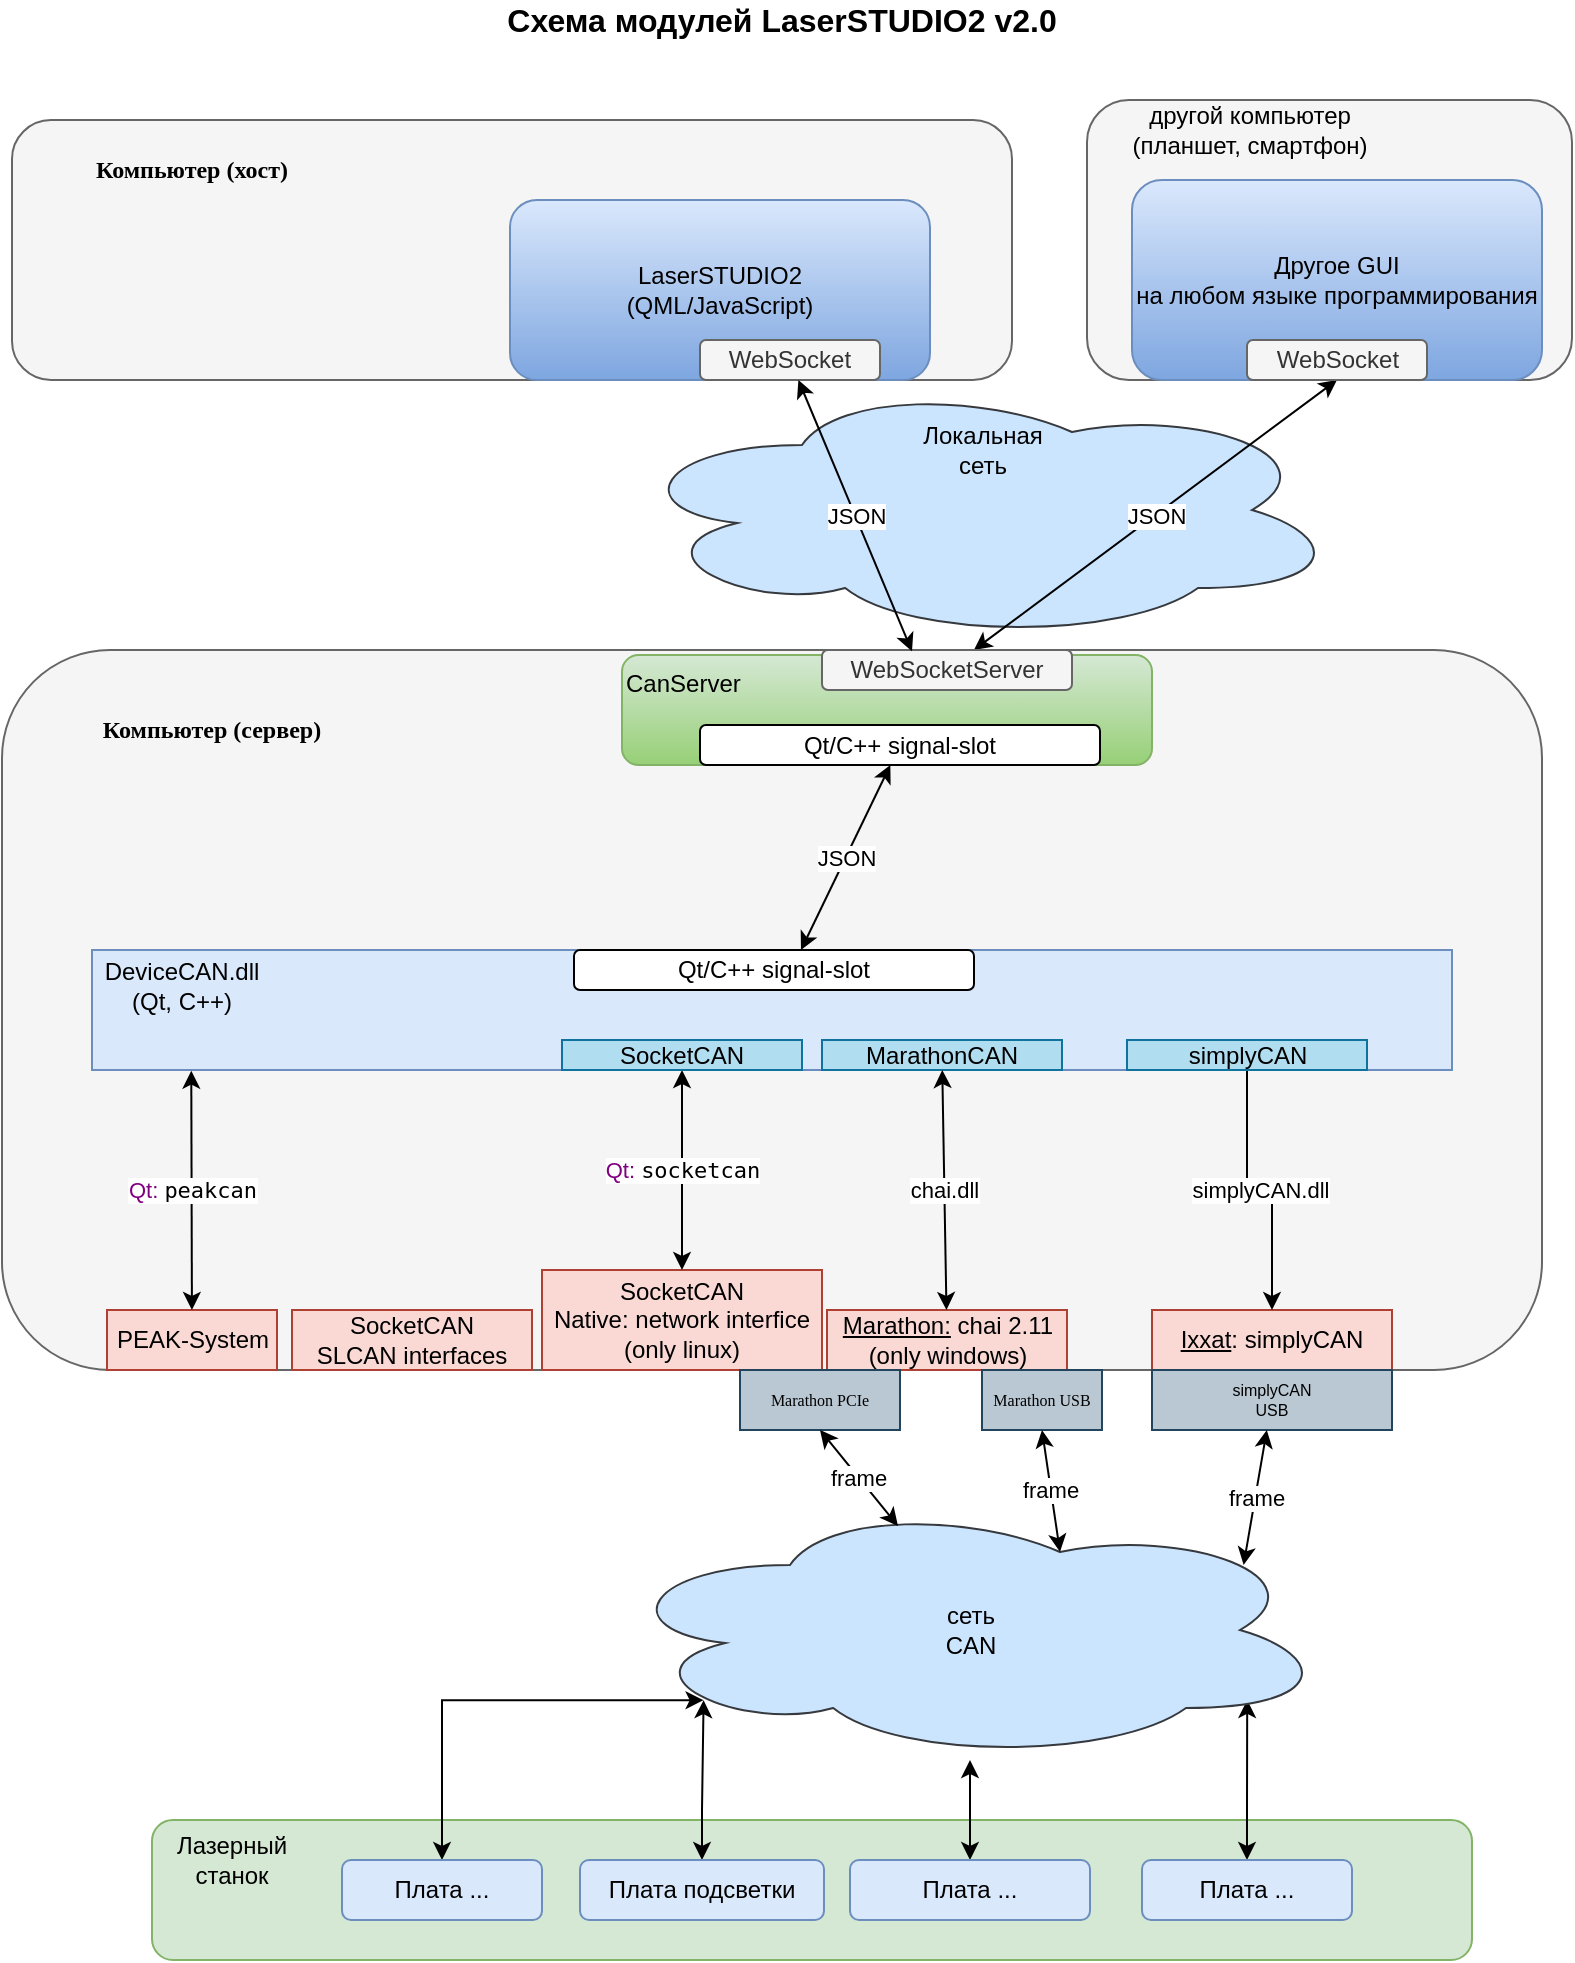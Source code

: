 <mxfile version="15.3.8" type="github">
  <diagram id="FXUG7Rp8BgYKLSqA1spy" name="Page-1">
    <mxGraphModel dx="900" dy="509" grid="1" gridSize="10" guides="1" tooltips="1" connect="1" arrows="1" fold="1" page="1" pageScale="1" pageWidth="850" pageHeight="1100" math="0" shadow="0">
      <root>
        <mxCell id="0" />
        <mxCell id="1" parent="0" />
        <mxCell id="dRSRHBs3QUqfo48hZalt-19" value="" style="rounded=1;whiteSpace=wrap;html=1;fillColor=#f5f5f5;strokeColor=#666666;fontColor=#333333;" vertex="1" parent="1">
          <mxGeometry x="557.5" y="90" width="242.5" height="140" as="geometry" />
        </mxCell>
        <mxCell id="dRSRHBs3QUqfo48hZalt-9" value="" style="ellipse;shape=cloud;whiteSpace=wrap;html=1;align=center;verticalAlign=top;fillColor=#cce5ff;strokeColor=#36393d;" vertex="1" parent="1">
          <mxGeometry x="325" y="230" width="360" height="130" as="geometry" />
        </mxCell>
        <mxCell id="dRSRHBs3QUqfo48hZalt-1" value="" style="rounded=1;whiteSpace=wrap;html=1;fillColor=#f5f5f5;strokeColor=#666666;fontColor=#333333;" vertex="1" parent="1">
          <mxGeometry x="15" y="365" width="770" height="360" as="geometry" />
        </mxCell>
        <mxCell id="GN5iy7HzoKI8bPFCEEdY-2" value="" style="rounded=1;whiteSpace=wrap;html=1;fillColor=#d5e8d4;strokeColor=#82b366;" parent="1" vertex="1">
          <mxGeometry x="90" y="950" width="660" height="70" as="geometry" />
        </mxCell>
        <mxCell id="dRSRHBs3QUqfo48hZalt-16" style="edgeStyle=orthogonalEdgeStyle;rounded=0;orthogonalLoop=1;jettySize=auto;html=1;entryX=0.13;entryY=0.77;entryDx=0;entryDy=0;entryPerimeter=0;startArrow=classic;startFill=1;" edge="1" parent="1" source="GN5iy7HzoKI8bPFCEEdY-3" target="dRSRHBs3QUqfo48hZalt-13">
          <mxGeometry relative="1" as="geometry" />
        </mxCell>
        <mxCell id="GN5iy7HzoKI8bPFCEEdY-3" value="Плата подсветки" style="rounded=1;whiteSpace=wrap;html=1;fillColor=#dae8fc;strokeColor=#6c8ebf;" parent="1" vertex="1">
          <mxGeometry x="304" y="970" width="122" height="30" as="geometry" />
        </mxCell>
        <mxCell id="GN5iy7HzoKI8bPFCEEdY-4" value="Лазерный станок" style="text;html=1;strokeColor=none;fillColor=none;align=center;verticalAlign=middle;whiteSpace=wrap;rounded=0;" parent="1" vertex="1">
          <mxGeometry x="95" y="960" width="70" height="20" as="geometry" />
        </mxCell>
        <mxCell id="dRSRHBs3QUqfo48hZalt-15" style="edgeStyle=orthogonalEdgeStyle;rounded=0;orthogonalLoop=1;jettySize=auto;html=1;entryX=0.13;entryY=0.77;entryDx=0;entryDy=0;entryPerimeter=0;startArrow=classic;startFill=1;" edge="1" parent="1" source="GN5iy7HzoKI8bPFCEEdY-5" target="dRSRHBs3QUqfo48hZalt-13">
          <mxGeometry relative="1" as="geometry">
            <Array as="points">
              <mxPoint x="235" y="890" />
            </Array>
          </mxGeometry>
        </mxCell>
        <mxCell id="GN5iy7HzoKI8bPFCEEdY-5" value="Плата ..." style="rounded=1;whiteSpace=wrap;html=1;fillColor=#dae8fc;strokeColor=#6c8ebf;" parent="1" vertex="1">
          <mxGeometry x="185" y="970" width="100" height="30" as="geometry" />
        </mxCell>
        <mxCell id="dRSRHBs3QUqfo48hZalt-17" style="edgeStyle=orthogonalEdgeStyle;rounded=0;orthogonalLoop=1;jettySize=auto;html=1;startArrow=classic;startFill=1;" edge="1" parent="1" source="GN5iy7HzoKI8bPFCEEdY-6" target="dRSRHBs3QUqfo48hZalt-13">
          <mxGeometry relative="1" as="geometry" />
        </mxCell>
        <mxCell id="GN5iy7HzoKI8bPFCEEdY-6" value="Плата ..." style="rounded=1;whiteSpace=wrap;html=1;fillColor=#dae8fc;strokeColor=#6c8ebf;" parent="1" vertex="1">
          <mxGeometry x="439" y="970" width="120" height="30" as="geometry" />
        </mxCell>
        <mxCell id="dRSRHBs3QUqfo48hZalt-18" style="edgeStyle=orthogonalEdgeStyle;rounded=0;orthogonalLoop=1;jettySize=auto;html=1;entryX=0.885;entryY=0.769;entryDx=0;entryDy=0;entryPerimeter=0;startArrow=classic;startFill=1;" edge="1" parent="1" source="GN5iy7HzoKI8bPFCEEdY-7" target="dRSRHBs3QUqfo48hZalt-13">
          <mxGeometry relative="1" as="geometry" />
        </mxCell>
        <mxCell id="GN5iy7HzoKI8bPFCEEdY-7" value="Плата ..." style="rounded=1;whiteSpace=wrap;html=1;fillColor=#dae8fc;strokeColor=#6c8ebf;" parent="1" vertex="1">
          <mxGeometry x="585" y="970" width="105" height="30" as="geometry" />
        </mxCell>
        <mxCell id="GN5iy7HzoKI8bPFCEEdY-16" value="" style="rounded=1;whiteSpace=wrap;html=1;fillColor=#f5f5f5;strokeColor=#666666;fontColor=#333333;" parent="1" vertex="1">
          <mxGeometry x="20" y="100" width="500" height="130" as="geometry" />
        </mxCell>
        <mxCell id="GN5iy7HzoKI8bPFCEEdY-17" value="&lt;font face=&quot;Verdana&quot;&gt;&lt;b&gt;Компьютер (хост)&lt;/b&gt;&lt;/font&gt;" style="text;html=1;strokeColor=none;fillColor=none;align=center;verticalAlign=middle;whiteSpace=wrap;rounded=0;" parent="1" vertex="1">
          <mxGeometry x="30" y="100" width="160" height="50" as="geometry" />
        </mxCell>
        <mxCell id="GN5iy7HzoKI8bPFCEEdY-19" value="&lt;div style=&quot;font-size: 16px&quot;&gt;Схема модулей LaserSTUDIO2 v2.0&lt;/div&gt;" style="text;html=1;strokeColor=none;fillColor=none;align=center;verticalAlign=middle;whiteSpace=wrap;rounded=0;fontStyle=1" parent="1" vertex="1">
          <mxGeometry x="175" y="40" width="460" height="20" as="geometry" />
        </mxCell>
        <mxCell id="GN5iy7HzoKI8bPFCEEdY-21" value="&lt;u&gt;Marathon:&lt;/u&gt; chai 2.11&lt;br&gt;(only windows)" style="rounded=0;whiteSpace=wrap;html=1;fillColor=#fad9d5;strokeColor=#ae4132;" parent="1" vertex="1">
          <mxGeometry x="427.5" y="695" width="120" height="30" as="geometry" />
        </mxCell>
        <mxCell id="GN5iy7HzoKI8bPFCEEdY-22" value="SocketCAN&lt;br&gt;Native: network interfice&lt;br&gt;(only linux)&lt;br&gt;" style="rounded=0;whiteSpace=wrap;html=1;fillColor=#fad9d5;strokeColor=#ae4132;" parent="1" vertex="1">
          <mxGeometry x="285" y="675" width="140" height="50" as="geometry" />
        </mxCell>
        <mxCell id="GN5iy7HzoKI8bPFCEEdY-24" value="&lt;u&gt;Ixxat&lt;/u&gt;: simplyCAN" style="rounded=0;whiteSpace=wrap;html=1;fillColor=#fad9d5;strokeColor=#ae4132;" parent="1" vertex="1">
          <mxGeometry x="590" y="695" width="120" height="30" as="geometry" />
        </mxCell>
        <mxCell id="GN5iy7HzoKI8bPFCEEdY-26" value="SocketCAN&lt;br&gt;SLCAN interfaces" style="rounded=0;whiteSpace=wrap;html=1;fillColor=#fad9d5;strokeColor=#ae4132;" parent="1" vertex="1">
          <mxGeometry x="160" y="695" width="120" height="30" as="geometry" />
        </mxCell>
        <mxCell id="GN5iy7HzoKI8bPFCEEdY-31" value="&lt;p style=&quot;font-size: 8px&quot;&gt;&lt;font style=&quot;font-size: 8px&quot; face=&quot;Verdana&quot;&gt;Marathon USB&lt;/font&gt;&lt;/p&gt;" style="rounded=0;whiteSpace=wrap;html=1;fillColor=#bac8d3;strokeColor=#23445d;" parent="1" vertex="1">
          <mxGeometry x="505" y="725" width="60" height="30" as="geometry" />
        </mxCell>
        <mxCell id="GN5iy7HzoKI8bPFCEEdY-34" value="&lt;p style=&quot;font-size: 8px&quot;&gt;simplyCAN&lt;br&gt;USB&lt;br&gt;&lt;/p&gt;" style="rounded=0;whiteSpace=wrap;html=1;fillColor=#bac8d3;strokeColor=#23445d;" parent="1" vertex="1">
          <mxGeometry x="590" y="725" width="120" height="30" as="geometry" />
        </mxCell>
        <mxCell id="GN5iy7HzoKI8bPFCEEdY-35" value="&lt;p style=&quot;font-size: 8px&quot;&gt;&lt;font style=&quot;font-size: 8px&quot; face=&quot;Verdana&quot;&gt;Marathon PCIe&lt;/font&gt;&lt;/p&gt;" style="rounded=0;whiteSpace=wrap;html=1;fillColor=#bac8d3;strokeColor=#23445d;" parent="1" vertex="1">
          <mxGeometry x="384" y="725" width="80" height="30" as="geometry" />
        </mxCell>
        <mxCell id="GN5iy7HzoKI8bPFCEEdY-37" value="" style="rounded=0;whiteSpace=wrap;html=1;fillColor=#dae8fc;strokeColor=#6c8ebf;" parent="1" vertex="1">
          <mxGeometry x="60" y="515" width="680" height="60" as="geometry" />
        </mxCell>
        <mxCell id="GN5iy7HzoKI8bPFCEEdY-25" value="MarathonCAN" style="rounded=0;whiteSpace=wrap;html=1;fillColor=#b1ddf0;strokeColor=#10739e;" parent="1" vertex="1">
          <mxGeometry x="425" y="560" width="120" height="15" as="geometry" />
        </mxCell>
        <mxCell id="dRSRHBs3QUqfo48hZalt-8" value="simplyCAN.dll" style="edgeStyle=orthogonalEdgeStyle;rounded=0;orthogonalLoop=1;jettySize=auto;html=1;" edge="1" parent="1" source="GN5iy7HzoKI8bPFCEEdY-27" target="GN5iy7HzoKI8bPFCEEdY-24">
          <mxGeometry relative="1" as="geometry" />
        </mxCell>
        <mxCell id="GN5iy7HzoKI8bPFCEEdY-27" value="simplyCAN" style="rounded=0;whiteSpace=wrap;html=1;fillColor=#b1ddf0;strokeColor=#10739e;" parent="1" vertex="1">
          <mxGeometry x="577.5" y="560" width="120" height="15" as="geometry" />
        </mxCell>
        <mxCell id="GN5iy7HzoKI8bPFCEEdY-38" value="DeviceCAN.dll&lt;br&gt;(Qt, C++)" style="text;html=1;strokeColor=none;fillColor=none;align=center;verticalAlign=middle;whiteSpace=wrap;rounded=0;" parent="1" vertex="1">
          <mxGeometry x="60" y="515" width="90" height="35" as="geometry" />
        </mxCell>
        <mxCell id="GN5iy7HzoKI8bPFCEEdY-39" value="&lt;div&gt;&lt;span style=&quot;color: #800080&quot;&gt;Qt: &lt;/span&gt;&lt;code&gt;socketcan&lt;/code&gt;&lt;/div&gt;" style="endArrow=classic;startArrow=classic;html=1;exitX=0.5;exitY=0;exitDx=0;exitDy=0;" parent="1" source="GN5iy7HzoKI8bPFCEEdY-22" target="dRSRHBs3QUqfo48hZalt-7" edge="1">
          <mxGeometry width="50" height="50" relative="1" as="geometry">
            <mxPoint x="314" y="595" as="sourcePoint" />
            <mxPoint x="364" y="545" as="targetPoint" />
          </mxGeometry>
        </mxCell>
        <mxCell id="GN5iy7HzoKI8bPFCEEdY-40" value="PEAK-System" style="rounded=0;whiteSpace=wrap;html=1;fillColor=#fad9d5;strokeColor=#ae4132;" parent="1" vertex="1">
          <mxGeometry x="67.5" y="695" width="85" height="30" as="geometry" />
        </mxCell>
        <mxCell id="GN5iy7HzoKI8bPFCEEdY-41" value="chai.dll" style="endArrow=classic;startArrow=classic;html=1;" parent="1" source="GN5iy7HzoKI8bPFCEEdY-21" target="GN5iy7HzoKI8bPFCEEdY-25" edge="1">
          <mxGeometry width="50" height="50" relative="1" as="geometry">
            <mxPoint x="524" y="600" as="sourcePoint" />
            <mxPoint x="384" y="585" as="targetPoint" />
          </mxGeometry>
        </mxCell>
        <mxCell id="GN5iy7HzoKI8bPFCEEdY-45" value="&lt;div&gt;&lt;span style=&quot;color: #800080&quot;&gt;Qt: &lt;/span&gt;&lt;code&gt;peakcan&lt;/code&gt;&lt;code&gt;&lt;/code&gt;&lt;/div&gt;" style="endArrow=classic;startArrow=classic;html=1;entryX=0.073;entryY=1.006;entryDx=0;entryDy=0;entryPerimeter=0;" parent="1" source="GN5iy7HzoKI8bPFCEEdY-40" target="GN5iy7HzoKI8bPFCEEdY-37" edge="1">
          <mxGeometry width="50" height="50" relative="1" as="geometry">
            <mxPoint x="164" y="554.64" as="sourcePoint" />
            <mxPoint x="98.04" y="515" as="targetPoint" />
          </mxGeometry>
        </mxCell>
        <mxCell id="GN5iy7HzoKI8bPFCEEdY-47" value="LaserSTUDIO2&lt;br&gt;(QML/JavaScript)" style="rounded=1;whiteSpace=wrap;html=1;fillColor=#dae8fc;gradientColor=#7ea6e0;strokeColor=#6c8ebf;" parent="1" vertex="1">
          <mxGeometry x="269" y="140" width="210" height="90" as="geometry" />
        </mxCell>
        <mxCell id="GN5iy7HzoKI8bPFCEEdY-55" value="Другое GUI &lt;br&gt;на любом языке программирования" style="rounded=1;whiteSpace=wrap;html=1;fillColor=#dae8fc;gradientColor=#7ea6e0;strokeColor=#6c8ebf;" parent="1" vertex="1">
          <mxGeometry x="580" y="130" width="205" height="100" as="geometry" />
        </mxCell>
        <mxCell id="GN5iy7HzoKI8bPFCEEdY-56" value="WebSocket" style="rounded=1;whiteSpace=wrap;html=1;fillColor=#f5f5f5;strokeColor=#666666;fontColor=#333333;" parent="1" vertex="1">
          <mxGeometry x="364" y="210" width="90" height="20" as="geometry" />
        </mxCell>
        <mxCell id="GN5iy7HzoKI8bPFCEEdY-60" value="CanServer" style="rounded=1;whiteSpace=wrap;html=1;fillColor=#d5e8d4;strokeColor=#82b366;gradientColor=#97d077;align=left;horizontal=1;verticalAlign=top;" parent="1" vertex="1">
          <mxGeometry x="325" y="367.5" width="265" height="55" as="geometry" />
        </mxCell>
        <mxCell id="GN5iy7HzoKI8bPFCEEdY-61" value="JSON" style="endArrow=classic;startArrow=classic;html=1;" parent="1" source="GN5iy7HzoKI8bPFCEEdY-37" target="GN5iy7HzoKI8bPFCEEdY-58" edge="1">
          <mxGeometry width="50" height="50" relative="1" as="geometry">
            <mxPoint x="419" y="115" as="sourcePoint" />
            <mxPoint x="506.5" y="475" as="targetPoint" />
          </mxGeometry>
        </mxCell>
        <mxCell id="GN5iy7HzoKI8bPFCEEdY-62" value="JSON" style="endArrow=classic;startArrow=classic;html=1;entryX=0.5;entryY=1;entryDx=0;entryDy=0;" parent="1" target="GN5iy7HzoKI8bPFCEEdY-55" edge="1" source="dRSRHBs3QUqfo48hZalt-4">
          <mxGeometry width="50" height="50" relative="1" as="geometry">
            <mxPoint x="700" y="440" as="sourcePoint" />
            <mxPoint x="678.8" y="249.66" as="targetPoint" />
          </mxGeometry>
        </mxCell>
        <mxCell id="dRSRHBs3QUqfo48hZalt-2" value="&lt;font face=&quot;Verdana&quot;&gt;&lt;b&gt;Компьютер (сервер)&lt;/b&gt;&lt;/font&gt;" style="text;html=1;strokeColor=none;fillColor=none;align=center;verticalAlign=middle;whiteSpace=wrap;rounded=0;" vertex="1" parent="1">
          <mxGeometry x="40" y="380" width="160" height="50" as="geometry" />
        </mxCell>
        <mxCell id="dRSRHBs3QUqfo48hZalt-4" value="WebSocketServer" style="rounded=1;whiteSpace=wrap;html=1;fillColor=#f5f5f5;strokeColor=#666666;fontColor=#333333;" vertex="1" parent="1">
          <mxGeometry x="425" y="365" width="125" height="20" as="geometry" />
        </mxCell>
        <mxCell id="dRSRHBs3QUqfo48hZalt-5" value="WebSocket" style="rounded=1;whiteSpace=wrap;html=1;fillColor=#f5f5f5;strokeColor=#666666;fontColor=#333333;" vertex="1" parent="1">
          <mxGeometry x="637.5" y="210" width="90" height="20" as="geometry" />
        </mxCell>
        <mxCell id="GN5iy7HzoKI8bPFCEEdY-58" value="Qt/С++ signal-slot" style="rounded=1;whiteSpace=wrap;html=1;" parent="1" vertex="1">
          <mxGeometry x="364" y="402.5" width="200" height="20" as="geometry" />
        </mxCell>
        <mxCell id="GN5iy7HzoKI8bPFCEEdY-53" value="JSON" style="endArrow=classic;startArrow=classic;html=1;exitX=0.36;exitY=0.033;exitDx=0;exitDy=0;exitPerimeter=0;" parent="1" source="dRSRHBs3QUqfo48hZalt-4" target="GN5iy7HzoKI8bPFCEEdY-56" edge="1">
          <mxGeometry width="50" height="50" relative="1" as="geometry">
            <mxPoint x="470" y="395" as="sourcePoint" />
            <mxPoint x="270" y="320" as="targetPoint" />
          </mxGeometry>
        </mxCell>
        <mxCell id="dRSRHBs3QUqfo48hZalt-6" value="Qt/С++ signal-slot" style="rounded=1;whiteSpace=wrap;html=1;" vertex="1" parent="1">
          <mxGeometry x="301" y="515" width="200" height="20" as="geometry" />
        </mxCell>
        <mxCell id="dRSRHBs3QUqfo48hZalt-7" value="SocketCAN" style="rounded=0;whiteSpace=wrap;html=1;fillColor=#b1ddf0;strokeColor=#10739e;" vertex="1" parent="1">
          <mxGeometry x="295" y="560" width="120" height="15" as="geometry" />
        </mxCell>
        <mxCell id="dRSRHBs3QUqfo48hZalt-11" value="Локальная сеть" style="text;html=1;strokeColor=none;fillColor=none;align=center;verticalAlign=middle;whiteSpace=wrap;rounded=0;" vertex="1" parent="1">
          <mxGeometry x="469.5" y="250" width="71" height="30" as="geometry" />
        </mxCell>
        <mxCell id="dRSRHBs3QUqfo48hZalt-13" value="" style="ellipse;shape=cloud;whiteSpace=wrap;html=1;align=center;verticalAlign=top;fillColor=#cce5ff;strokeColor=#36393d;" vertex="1" parent="1">
          <mxGeometry x="319" y="790" width="360" height="130" as="geometry" />
        </mxCell>
        <mxCell id="GN5iy7HzoKI8bPFCEEdY-43" value="frame" style="endArrow=classic;startArrow=classic;html=1;entryX=0.5;entryY=1;entryDx=0;entryDy=0;exitX=0.4;exitY=0.1;exitDx=0;exitDy=0;exitPerimeter=0;" parent="1" source="dRSRHBs3QUqfo48hZalt-13" target="GN5iy7HzoKI8bPFCEEdY-35" edge="1">
          <mxGeometry width="50" height="50" relative="1" as="geometry">
            <mxPoint x="390" y="830" as="sourcePoint" />
            <mxPoint x="390" y="510" as="targetPoint" />
          </mxGeometry>
        </mxCell>
        <mxCell id="GN5iy7HzoKI8bPFCEEdY-44" value="frame" style="endArrow=classic;startArrow=classic;html=1;entryX=0.5;entryY=1;entryDx=0;entryDy=0;exitX=0.625;exitY=0.2;exitDx=0;exitDy=0;exitPerimeter=0;" parent="1" source="dRSRHBs3QUqfo48hZalt-13" target="GN5iy7HzoKI8bPFCEEdY-31" edge="1">
          <mxGeometry width="50" height="50" relative="1" as="geometry">
            <mxPoint x="439.382" y="590.33" as="sourcePoint" />
            <mxPoint x="470" y="500" as="targetPoint" />
          </mxGeometry>
        </mxCell>
        <mxCell id="GN5iy7HzoKI8bPFCEEdY-66" value="frame" style="endArrow=classic;startArrow=classic;html=1;exitX=0.88;exitY=0.25;exitDx=0;exitDy=0;exitPerimeter=0;" parent="1" source="dRSRHBs3QUqfo48hZalt-13" edge="1" target="GN5iy7HzoKI8bPFCEEdY-34">
          <mxGeometry width="50" height="50" relative="1" as="geometry">
            <mxPoint x="455.364" y="680.99" as="sourcePoint" />
            <mxPoint x="700" y="560" as="targetPoint" />
          </mxGeometry>
        </mxCell>
        <mxCell id="dRSRHBs3QUqfo48hZalt-14" value="&lt;div&gt;сеть&lt;/div&gt;&lt;div&gt;CAN&lt;/div&gt;" style="text;html=1;strokeColor=none;fillColor=none;align=center;verticalAlign=middle;whiteSpace=wrap;rounded=0;" vertex="1" parent="1">
          <mxGeometry x="463.5" y="840" width="71" height="30" as="geometry" />
        </mxCell>
        <mxCell id="dRSRHBs3QUqfo48hZalt-20" value="другой компьютер (планшет, смартфон)" style="text;html=1;strokeColor=none;fillColor=none;align=center;verticalAlign=middle;whiteSpace=wrap;rounded=0;" vertex="1" parent="1">
          <mxGeometry x="559" y="80" width="160" height="50" as="geometry" />
        </mxCell>
      </root>
    </mxGraphModel>
  </diagram>
</mxfile>
